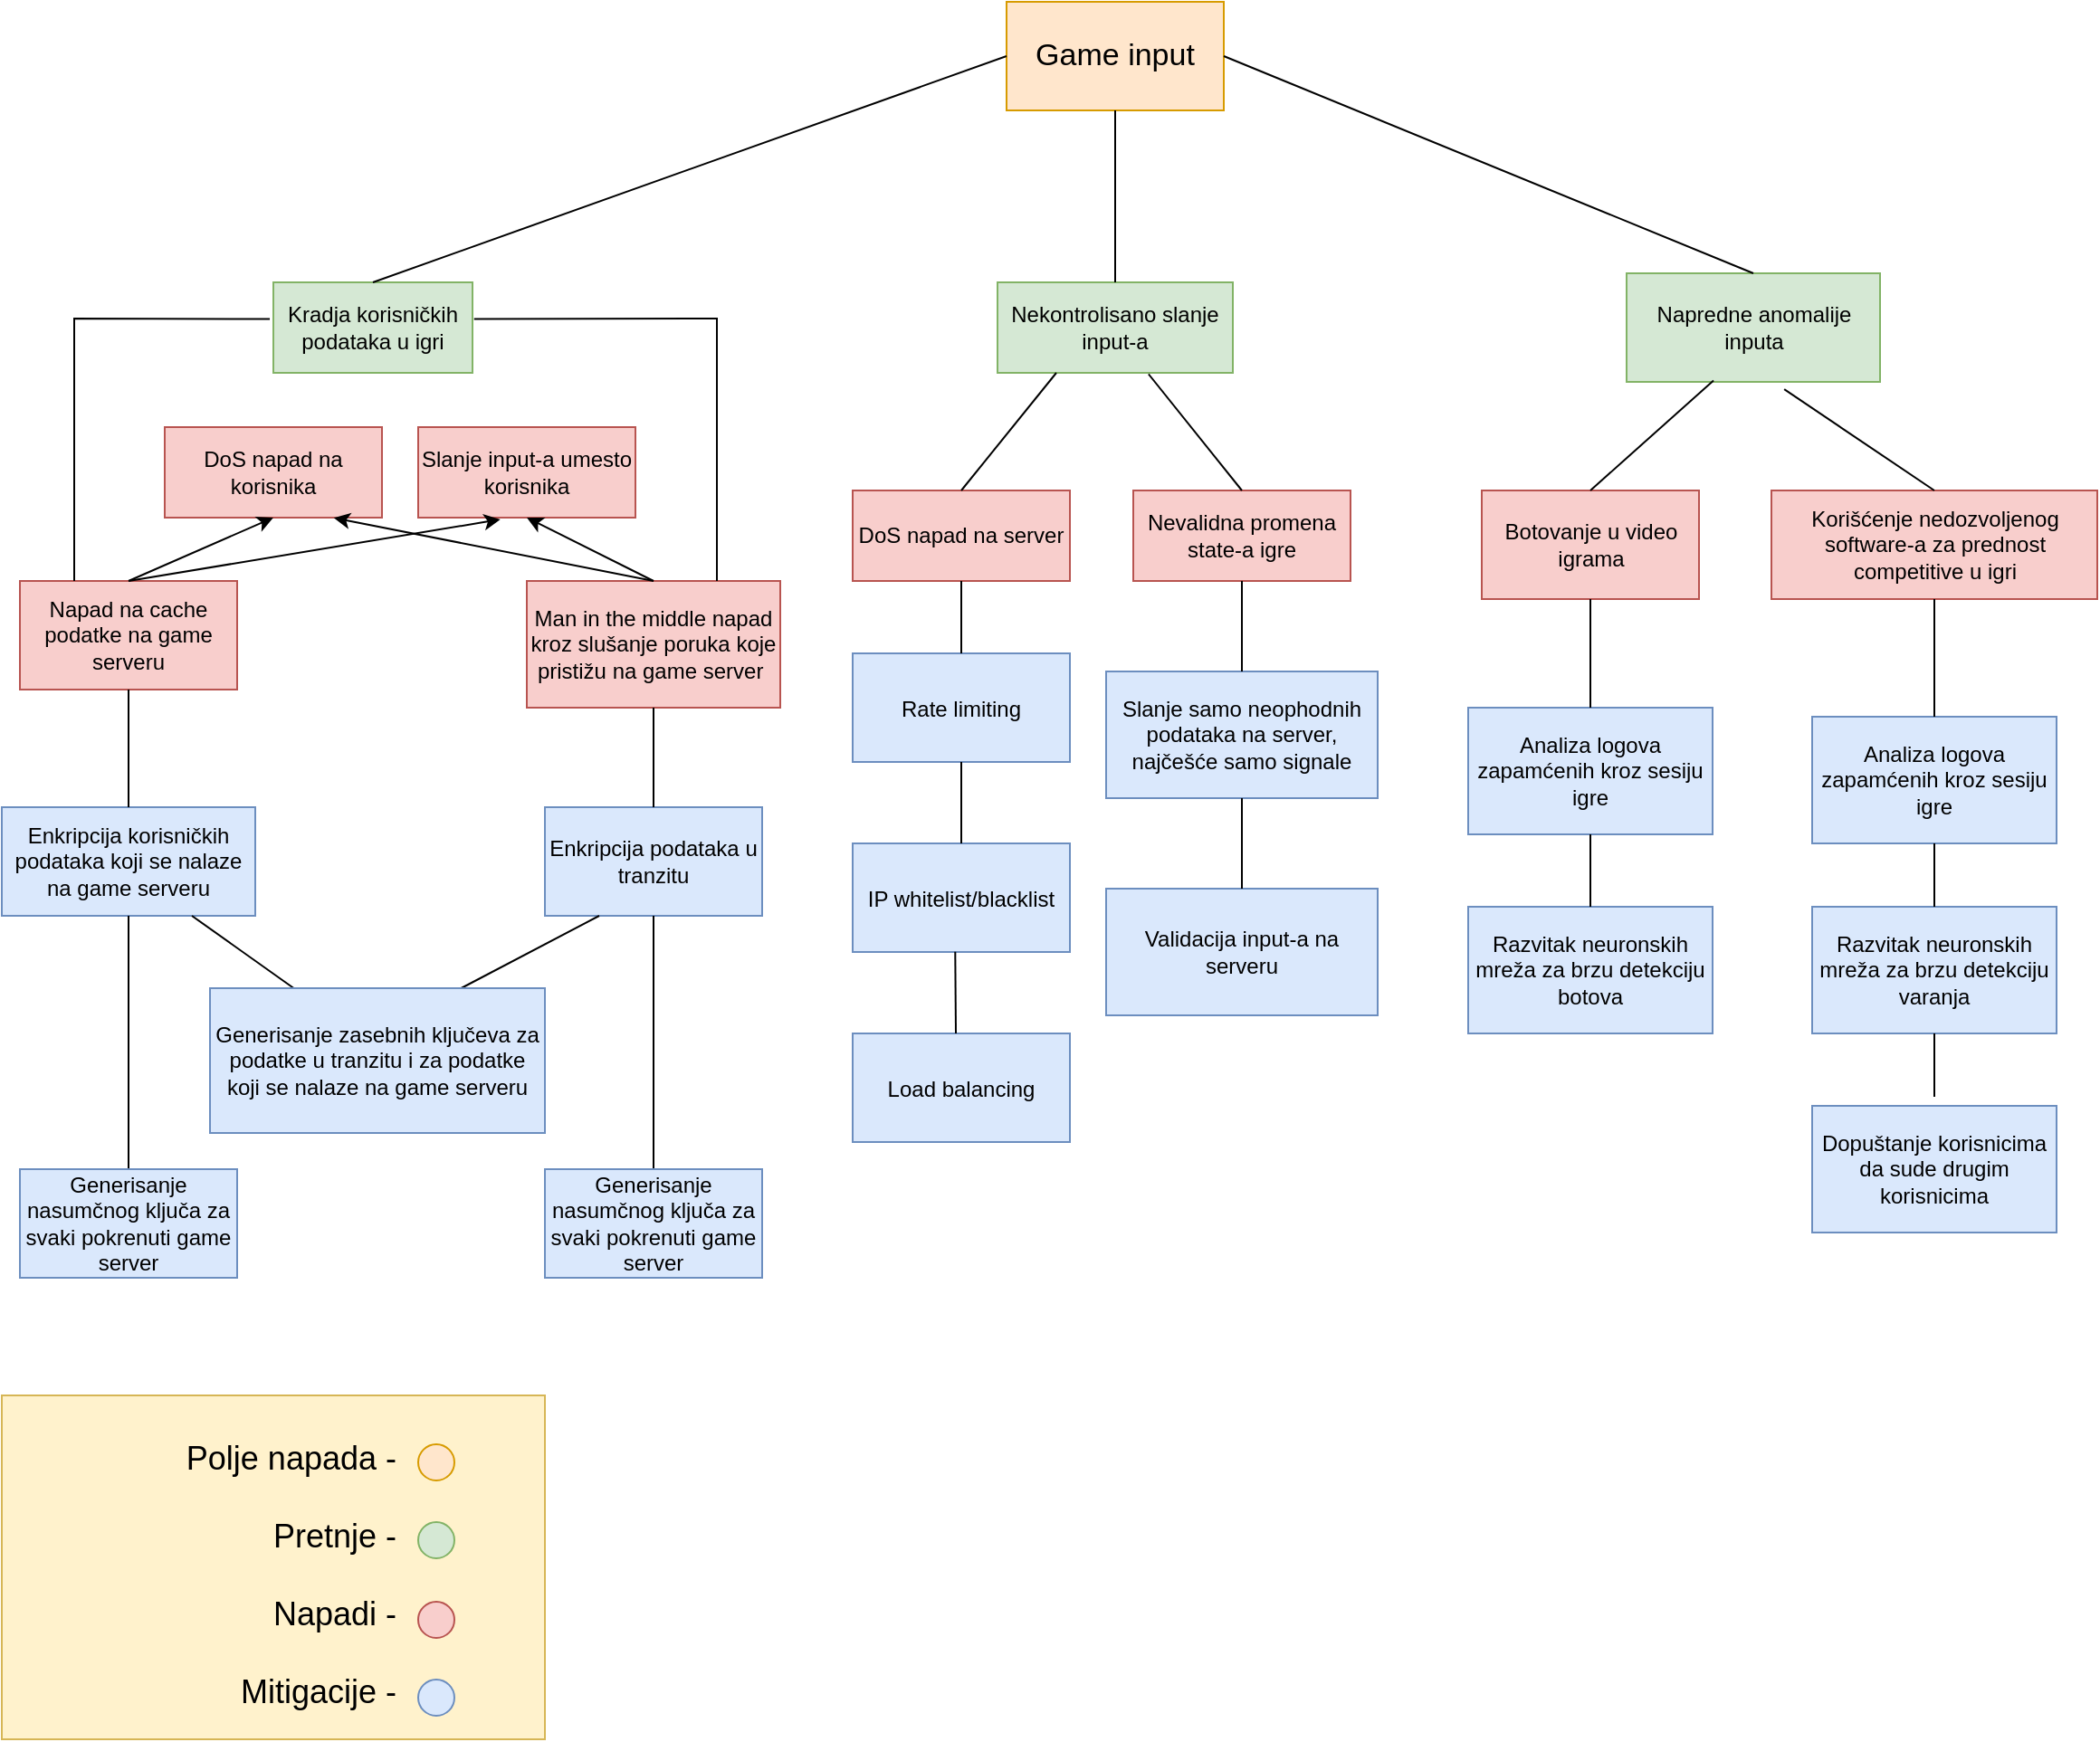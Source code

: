<mxfile version="20.7.4" type="device"><diagram id="ZOQlB_Mt9HWbarl2ANAv" name="Page-1"><mxGraphModel dx="1036" dy="654" grid="1" gridSize="10" guides="1" tooltips="1" connect="1" arrows="1" fold="1" page="1" pageScale="1" pageWidth="827" pageHeight="1169" math="0" shadow="0"><root><mxCell id="0"/><mxCell id="1" parent="0"/><mxCell id="0WUM1Osx7CaV00O7eMay-1" value="Kradja korisničkih podataka u igri" style="rounded=0;whiteSpace=wrap;html=1;fillColor=#d5e8d4;strokeColor=#82b366;" vertex="1" parent="1"><mxGeometry x="200" y="165" width="110" height="50" as="geometry"/></mxCell><mxCell id="0WUM1Osx7CaV00O7eMay-2" value="Slanje input-a umesto korisnika" style="rounded=0;whiteSpace=wrap;html=1;fillColor=#f8cecc;strokeColor=#b85450;" vertex="1" parent="1"><mxGeometry x="280" y="245" width="120" height="50" as="geometry"/></mxCell><mxCell id="0WUM1Osx7CaV00O7eMay-4" value="Nevalidna promena state-a igre" style="rounded=0;whiteSpace=wrap;html=1;fillColor=#f8cecc;strokeColor=#b85450;" vertex="1" parent="1"><mxGeometry x="675" y="280" width="120" height="50" as="geometry"/></mxCell><mxCell id="0WUM1Osx7CaV00O7eMay-5" value="DoS napad na korisnika" style="rounded=0;whiteSpace=wrap;html=1;fillColor=#f8cecc;strokeColor=#b85450;" vertex="1" parent="1"><mxGeometry x="140" y="245" width="120" height="50" as="geometry"/></mxCell><mxCell id="0WUM1Osx7CaV00O7eMay-7" value="Man in the middle napad kroz slušanje poruka koje pristižu na game server&amp;nbsp;" style="rounded=0;whiteSpace=wrap;html=1;fillColor=#f8cecc;strokeColor=#b85450;" vertex="1" parent="1"><mxGeometry x="340" y="330" width="140" height="70" as="geometry"/></mxCell><mxCell id="0WUM1Osx7CaV00O7eMay-8" value="Nekontrolisano slanje input-a" style="rounded=0;whiteSpace=wrap;html=1;fillColor=#d5e8d4;strokeColor=#82b366;" vertex="1" parent="1"><mxGeometry x="600" y="165" width="130" height="50" as="geometry"/></mxCell><mxCell id="0WUM1Osx7CaV00O7eMay-9" value="DoS napad na server" style="rounded=0;whiteSpace=wrap;html=1;fillColor=#f8cecc;strokeColor=#b85450;" vertex="1" parent="1"><mxGeometry x="520" y="280" width="120" height="50" as="geometry"/></mxCell><mxCell id="0WUM1Osx7CaV00O7eMay-10" value="" style="endArrow=none;html=1;rounded=0;entryX=0.25;entryY=1;entryDx=0;entryDy=0;exitX=0.5;exitY=0;exitDx=0;exitDy=0;" edge="1" parent="1" source="0WUM1Osx7CaV00O7eMay-9" target="0WUM1Osx7CaV00O7eMay-8"><mxGeometry width="50" height="50" relative="1" as="geometry"><mxPoint x="420" y="305" as="sourcePoint"/><mxPoint x="470" y="255" as="targetPoint"/></mxGeometry></mxCell><mxCell id="0WUM1Osx7CaV00O7eMay-11" value="" style="endArrow=none;html=1;rounded=0;entryX=0.642;entryY=1.014;entryDx=0;entryDy=0;entryPerimeter=0;exitX=0.5;exitY=0;exitDx=0;exitDy=0;" edge="1" parent="1" source="0WUM1Osx7CaV00O7eMay-4" target="0WUM1Osx7CaV00O7eMay-8"><mxGeometry width="50" height="50" relative="1" as="geometry"><mxPoint x="420" y="305" as="sourcePoint"/><mxPoint x="470" y="255" as="targetPoint"/></mxGeometry></mxCell><mxCell id="0WUM1Osx7CaV00O7eMay-12" value="" style="endArrow=none;html=1;rounded=0;entryX=1.008;entryY=0.405;entryDx=0;entryDy=0;entryPerimeter=0;exitX=0.75;exitY=0;exitDx=0;exitDy=0;" edge="1" parent="1" source="0WUM1Osx7CaV00O7eMay-7" target="0WUM1Osx7CaV00O7eMay-1"><mxGeometry width="50" height="50" relative="1" as="geometry"><mxPoint x="320" y="335" as="sourcePoint"/><mxPoint x="510" y="315" as="targetPoint"/><Array as="points"><mxPoint x="445" y="185"/></Array></mxGeometry></mxCell><mxCell id="0WUM1Osx7CaV00O7eMay-15" value="Napredne anomalije inputa" style="rounded=0;whiteSpace=wrap;html=1;fillColor=#d5e8d4;strokeColor=#82b366;" vertex="1" parent="1"><mxGeometry x="947.5" y="160" width="140" height="60" as="geometry"/></mxCell><mxCell id="0WUM1Osx7CaV00O7eMay-16" value="Botovanje u video igrama" style="rounded=0;whiteSpace=wrap;html=1;fillColor=#f8cecc;strokeColor=#b85450;" vertex="1" parent="1"><mxGeometry x="867.5" y="280" width="120" height="60" as="geometry"/></mxCell><mxCell id="0WUM1Osx7CaV00O7eMay-17" value="Korišćenje nedozvoljenog software-a za prednost competitive u igri" style="rounded=0;whiteSpace=wrap;html=1;fillColor=#f8cecc;strokeColor=#b85450;" vertex="1" parent="1"><mxGeometry x="1027.5" y="280" width="180" height="60" as="geometry"/></mxCell><mxCell id="0WUM1Osx7CaV00O7eMay-18" value="" style="endArrow=none;html=1;rounded=0;entryX=0.343;entryY=0.987;entryDx=0;entryDy=0;entryPerimeter=0;exitX=0.5;exitY=0;exitDx=0;exitDy=0;" edge="1" parent="1" source="0WUM1Osx7CaV00O7eMay-16" target="0WUM1Osx7CaV00O7eMay-15"><mxGeometry width="50" height="50" relative="1" as="geometry"><mxPoint x="937.5" y="270" as="sourcePoint"/><mxPoint x="987.5" y="220" as="targetPoint"/></mxGeometry></mxCell><mxCell id="0WUM1Osx7CaV00O7eMay-19" value="" style="endArrow=none;html=1;rounded=0;entryX=0.622;entryY=1.068;entryDx=0;entryDy=0;entryPerimeter=0;exitX=0.5;exitY=0;exitDx=0;exitDy=0;" edge="1" parent="1" source="0WUM1Osx7CaV00O7eMay-17" target="0WUM1Osx7CaV00O7eMay-15"><mxGeometry width="50" height="50" relative="1" as="geometry"><mxPoint x="1077.5" y="285" as="sourcePoint"/><mxPoint x="927.5" y="355" as="targetPoint"/></mxGeometry></mxCell><mxCell id="0WUM1Osx7CaV00O7eMay-20" value="Enkripcija podataka u tranzitu" style="rounded=0;whiteSpace=wrap;html=1;fillColor=#dae8fc;strokeColor=#6c8ebf;" vertex="1" parent="1"><mxGeometry x="350" y="455" width="120" height="60" as="geometry"/></mxCell><mxCell id="0WUM1Osx7CaV00O7eMay-22" value="Napad na cache podatke na game serveru" style="rounded=0;whiteSpace=wrap;html=1;fillColor=#f8cecc;strokeColor=#b85450;" vertex="1" parent="1"><mxGeometry x="60" y="330" width="120" height="60" as="geometry"/></mxCell><mxCell id="0WUM1Osx7CaV00O7eMay-24" value="" style="endArrow=none;html=1;rounded=0;entryX=-0.018;entryY=0.405;entryDx=0;entryDy=0;entryPerimeter=0;exitX=0.25;exitY=0;exitDx=0;exitDy=0;" edge="1" parent="1" source="0WUM1Osx7CaV00O7eMay-22" target="0WUM1Osx7CaV00O7eMay-1"><mxGeometry width="50" height="50" relative="1" as="geometry"><mxPoint x="240" y="365" as="sourcePoint"/><mxPoint x="290" y="315" as="targetPoint"/><Array as="points"><mxPoint x="90" y="185"/></Array></mxGeometry></mxCell><mxCell id="0WUM1Osx7CaV00O7eMay-25" value="" style="endArrow=none;html=1;rounded=0;exitX=0.5;exitY=0;exitDx=0;exitDy=0;entryX=0.5;entryY=1;entryDx=0;entryDy=0;" edge="1" parent="1" source="0WUM1Osx7CaV00O7eMay-20" target="0WUM1Osx7CaV00O7eMay-7"><mxGeometry width="50" height="50" relative="1" as="geometry"><mxPoint x="240" y="435" as="sourcePoint"/><mxPoint x="410" y="405" as="targetPoint"/></mxGeometry></mxCell><mxCell id="0WUM1Osx7CaV00O7eMay-26" value="" style="endArrow=classic;html=1;rounded=0;entryX=0.5;entryY=1;entryDx=0;entryDy=0;exitX=0.5;exitY=0;exitDx=0;exitDy=0;" edge="1" parent="1" source="0WUM1Osx7CaV00O7eMay-7" target="0WUM1Osx7CaV00O7eMay-2"><mxGeometry width="50" height="50" relative="1" as="geometry"><mxPoint x="250" y="335" as="sourcePoint"/><mxPoint x="300" y="285" as="targetPoint"/></mxGeometry></mxCell><mxCell id="0WUM1Osx7CaV00O7eMay-27" value="" style="endArrow=classic;html=1;rounded=0;entryX=0.778;entryY=1.002;entryDx=0;entryDy=0;entryPerimeter=0;exitX=0.5;exitY=0;exitDx=0;exitDy=0;" edge="1" parent="1" source="0WUM1Osx7CaV00O7eMay-7" target="0WUM1Osx7CaV00O7eMay-5"><mxGeometry width="50" height="50" relative="1" as="geometry"><mxPoint x="250" y="335" as="sourcePoint"/><mxPoint x="300" y="285" as="targetPoint"/></mxGeometry></mxCell><mxCell id="0WUM1Osx7CaV00O7eMay-28" value="" style="endArrow=classic;html=1;rounded=0;entryX=0.378;entryY=1.02;entryDx=0;entryDy=0;entryPerimeter=0;exitX=0.5;exitY=0;exitDx=0;exitDy=0;" edge="1" parent="1" source="0WUM1Osx7CaV00O7eMay-22" target="0WUM1Osx7CaV00O7eMay-2"><mxGeometry width="50" height="50" relative="1" as="geometry"><mxPoint x="250" y="335" as="sourcePoint"/><mxPoint x="300" y="285" as="targetPoint"/></mxGeometry></mxCell><mxCell id="0WUM1Osx7CaV00O7eMay-29" value="" style="endArrow=classic;html=1;rounded=0;entryX=0.5;entryY=1;entryDx=0;entryDy=0;exitX=0.5;exitY=0;exitDx=0;exitDy=0;" edge="1" parent="1" source="0WUM1Osx7CaV00O7eMay-22" target="0WUM1Osx7CaV00O7eMay-5"><mxGeometry width="50" height="50" relative="1" as="geometry"><mxPoint x="250" y="335" as="sourcePoint"/><mxPoint x="300" y="285" as="targetPoint"/></mxGeometry></mxCell><mxCell id="0WUM1Osx7CaV00O7eMay-30" value="Enkripcija korisničkih podataka koji se nalaze na game serveru" style="rounded=0;whiteSpace=wrap;html=1;fillColor=#dae8fc;strokeColor=#6c8ebf;" vertex="1" parent="1"><mxGeometry x="50" y="455" width="140" height="60" as="geometry"/></mxCell><mxCell id="0WUM1Osx7CaV00O7eMay-31" value="" style="endArrow=none;html=1;rounded=0;entryX=0.5;entryY=1;entryDx=0;entryDy=0;exitX=0.5;exitY=0;exitDx=0;exitDy=0;" edge="1" parent="1" source="0WUM1Osx7CaV00O7eMay-30" target="0WUM1Osx7CaV00O7eMay-22"><mxGeometry width="50" height="50" relative="1" as="geometry"><mxPoint x="200" y="455" as="sourcePoint"/><mxPoint x="250" y="405" as="targetPoint"/></mxGeometry></mxCell><mxCell id="0WUM1Osx7CaV00O7eMay-32" value="Generisanje nasumčnog ključa za svaki pokrenuti game server" style="rounded=0;whiteSpace=wrap;html=1;" vertex="1" parent="1"><mxGeometry x="350" y="655" width="120" height="60" as="geometry"/></mxCell><mxCell id="0WUM1Osx7CaV00O7eMay-33" value="" style="endArrow=none;html=1;rounded=0;entryX=0.5;entryY=1;entryDx=0;entryDy=0;exitX=0.5;exitY=0;exitDx=0;exitDy=0;" edge="1" parent="1" source="0WUM1Osx7CaV00O7eMay-32" target="0WUM1Osx7CaV00O7eMay-20"><mxGeometry width="50" height="50" relative="1" as="geometry"><mxPoint x="250" y="485" as="sourcePoint"/><mxPoint x="300" y="435" as="targetPoint"/></mxGeometry></mxCell><mxCell id="0WUM1Osx7CaV00O7eMay-34" value="" style="endArrow=none;html=1;rounded=0;entryX=0.5;entryY=1;entryDx=0;entryDy=0;exitX=0.5;exitY=0;exitDx=0;exitDy=0;" edge="1" parent="1" source="0WUM1Osx7CaV00O7eMay-35" target="0WUM1Osx7CaV00O7eMay-30"><mxGeometry width="50" height="50" relative="1" as="geometry"><mxPoint x="420" y="565.0" as="sourcePoint"/><mxPoint x="420" y="525" as="targetPoint"/></mxGeometry></mxCell><mxCell id="0WUM1Osx7CaV00O7eMay-35" value="Generisanje nasumčnog ključa za svaki pokrenuti game server" style="rounded=0;whiteSpace=wrap;html=1;" vertex="1" parent="1"><mxGeometry x="60" y="655" width="120" height="60" as="geometry"/></mxCell><mxCell id="0WUM1Osx7CaV00O7eMay-36" value="Generisanje zasebnih ključeva za podatke u tranzitu i za podatke koji se nalaze na game serveru" style="rounded=0;whiteSpace=wrap;html=1;" vertex="1" parent="1"><mxGeometry x="165" y="555" width="185" height="80" as="geometry"/></mxCell><mxCell id="0WUM1Osx7CaV00O7eMay-37" value="" style="endArrow=none;html=1;rounded=0;entryX=0.25;entryY=1;entryDx=0;entryDy=0;exitX=0.75;exitY=0;exitDx=0;exitDy=0;" edge="1" parent="1" source="0WUM1Osx7CaV00O7eMay-36" target="0WUM1Osx7CaV00O7eMay-20"><mxGeometry width="50" height="50" relative="1" as="geometry"><mxPoint x="250" y="525" as="sourcePoint"/><mxPoint x="300" y="475" as="targetPoint"/></mxGeometry></mxCell><mxCell id="0WUM1Osx7CaV00O7eMay-38" value="" style="endArrow=none;html=1;rounded=0;entryX=0.75;entryY=1;entryDx=0;entryDy=0;exitX=0.25;exitY=0;exitDx=0;exitDy=0;" edge="1" parent="1" source="0WUM1Osx7CaV00O7eMay-36" target="0WUM1Osx7CaV00O7eMay-30"><mxGeometry width="50" height="50" relative="1" as="geometry"><mxPoint x="250" y="525" as="sourcePoint"/><mxPoint x="300" y="475" as="targetPoint"/></mxGeometry></mxCell><mxCell id="0WUM1Osx7CaV00O7eMay-39" value="Generisanje nasumčnog ključa za svaki pokrenuti game server" style="rounded=0;whiteSpace=wrap;html=1;fillColor=#dae8fc;strokeColor=#6c8ebf;" vertex="1" parent="1"><mxGeometry x="60" y="655" width="120" height="60" as="geometry"/></mxCell><mxCell id="0WUM1Osx7CaV00O7eMay-40" value="Generisanje zasebnih ključeva za podatke u tranzitu i za podatke koji se nalaze na game serveru" style="rounded=0;whiteSpace=wrap;html=1;fillColor=#dae8fc;strokeColor=#6c8ebf;" vertex="1" parent="1"><mxGeometry x="165" y="555" width="185" height="80" as="geometry"/></mxCell><mxCell id="0WUM1Osx7CaV00O7eMay-41" value="Generisanje nasumčnog ključa za svaki pokrenuti game server" style="rounded=0;whiteSpace=wrap;html=1;fillColor=#dae8fc;strokeColor=#6c8ebf;" vertex="1" parent="1"><mxGeometry x="350" y="655" width="120" height="60" as="geometry"/></mxCell><mxCell id="0WUM1Osx7CaV00O7eMay-42" value="Slanje samo neophodnih podataka na server, najčešće samo signale" style="rounded=0;whiteSpace=wrap;html=1;fillColor=#dae8fc;strokeColor=#6c8ebf;" vertex="1" parent="1"><mxGeometry x="660" y="380" width="150" height="70" as="geometry"/></mxCell><mxCell id="0WUM1Osx7CaV00O7eMay-43" value="Validacija input-a na serveru" style="rounded=0;whiteSpace=wrap;html=1;fillColor=#dae8fc;strokeColor=#6c8ebf;" vertex="1" parent="1"><mxGeometry x="660" y="500" width="150" height="70" as="geometry"/></mxCell><mxCell id="0WUM1Osx7CaV00O7eMay-44" value="" style="endArrow=none;html=1;rounded=0;entryX=0.5;entryY=1;entryDx=0;entryDy=0;" edge="1" parent="1" source="0WUM1Osx7CaV00O7eMay-42" target="0WUM1Osx7CaV00O7eMay-4"><mxGeometry width="50" height="50" relative="1" as="geometry"><mxPoint x="660" y="515" as="sourcePoint"/><mxPoint x="710" y="465" as="targetPoint"/></mxGeometry></mxCell><mxCell id="0WUM1Osx7CaV00O7eMay-45" value="" style="endArrow=none;html=1;rounded=0;entryX=0.5;entryY=1;entryDx=0;entryDy=0;exitX=0.5;exitY=0;exitDx=0;exitDy=0;" edge="1" parent="1" source="0WUM1Osx7CaV00O7eMay-43" target="0WUM1Osx7CaV00O7eMay-42"><mxGeometry width="50" height="50" relative="1" as="geometry"><mxPoint x="743.25" y="405" as="sourcePoint"/><mxPoint x="740" y="340" as="targetPoint"/></mxGeometry></mxCell><mxCell id="0WUM1Osx7CaV00O7eMay-46" value="Analiza logova zapamćenih kroz sesiju igre" style="rounded=0;whiteSpace=wrap;html=1;fillColor=#dae8fc;strokeColor=#6c8ebf;" vertex="1" parent="1"><mxGeometry x="860" y="400" width="135" height="70" as="geometry"/></mxCell><mxCell id="0WUM1Osx7CaV00O7eMay-47" value="Analiza logova zapamćenih kroz sesiju igre" style="rounded=0;whiteSpace=wrap;html=1;fillColor=#dae8fc;strokeColor=#6c8ebf;" vertex="1" parent="1"><mxGeometry x="1050" y="405" width="135" height="70" as="geometry"/></mxCell><mxCell id="0WUM1Osx7CaV00O7eMay-48" value="Razvitak neuronskih mreža za brzu detekciju botova" style="rounded=0;whiteSpace=wrap;html=1;fillColor=#dae8fc;strokeColor=#6c8ebf;" vertex="1" parent="1"><mxGeometry x="860" y="510" width="135" height="70" as="geometry"/></mxCell><mxCell id="0WUM1Osx7CaV00O7eMay-49" value="Razvitak neuronskih mreža za brzu detekciju varanja" style="rounded=0;whiteSpace=wrap;html=1;fillColor=#dae8fc;strokeColor=#6c8ebf;" vertex="1" parent="1"><mxGeometry x="1050" y="510" width="135" height="70" as="geometry"/></mxCell><mxCell id="0WUM1Osx7CaV00O7eMay-50" value="Dopuštanje korisnicima da sude drugim korisnicima" style="rounded=0;whiteSpace=wrap;html=1;fillColor=#dae8fc;strokeColor=#6c8ebf;" vertex="1" parent="1"><mxGeometry x="1050" y="620" width="135" height="70" as="geometry"/></mxCell><mxCell id="0WUM1Osx7CaV00O7eMay-51" value="" style="endArrow=none;html=1;rounded=0;entryX=0.5;entryY=1;entryDx=0;entryDy=0;exitX=0.5;exitY=0;exitDx=0;exitDy=0;" edge="1" parent="1" source="0WUM1Osx7CaV00O7eMay-47" target="0WUM1Osx7CaV00O7eMay-17"><mxGeometry width="50" height="50" relative="1" as="geometry"><mxPoint x="977.5" y="575" as="sourcePoint"/><mxPoint x="1027.5" y="525" as="targetPoint"/></mxGeometry></mxCell><mxCell id="0WUM1Osx7CaV00O7eMay-52" value="" style="endArrow=none;html=1;rounded=0;entryX=0.5;entryY=1;entryDx=0;entryDy=0;exitX=0.5;exitY=0;exitDx=0;exitDy=0;" edge="1" parent="1" source="0WUM1Osx7CaV00O7eMay-49" target="0WUM1Osx7CaV00O7eMay-47"><mxGeometry width="50" height="50" relative="1" as="geometry"><mxPoint x="977.5" y="575" as="sourcePoint"/><mxPoint x="1027.5" y="525" as="targetPoint"/></mxGeometry></mxCell><mxCell id="0WUM1Osx7CaV00O7eMay-54" value="" style="endArrow=none;html=1;rounded=0;entryX=0.5;entryY=1;entryDx=0;entryDy=0;" edge="1" parent="1" target="0WUM1Osx7CaV00O7eMay-49"><mxGeometry width="50" height="50" relative="1" as="geometry"><mxPoint x="1117.5" y="615" as="sourcePoint"/><mxPoint x="1027.5" y="525" as="targetPoint"/></mxGeometry></mxCell><mxCell id="0WUM1Osx7CaV00O7eMay-55" value="" style="endArrow=none;html=1;rounded=0;entryX=0.5;entryY=1;entryDx=0;entryDy=0;exitX=0.5;exitY=0;exitDx=0;exitDy=0;" edge="1" parent="1" source="0WUM1Osx7CaV00O7eMay-46" target="0WUM1Osx7CaV00O7eMay-16"><mxGeometry width="50" height="50" relative="1" as="geometry"><mxPoint x="977.5" y="575" as="sourcePoint"/><mxPoint x="1027.5" y="525" as="targetPoint"/></mxGeometry></mxCell><mxCell id="0WUM1Osx7CaV00O7eMay-56" value="" style="endArrow=none;html=1;rounded=0;entryX=0.5;entryY=1;entryDx=0;entryDy=0;exitX=0.5;exitY=0;exitDx=0;exitDy=0;" edge="1" parent="1" source="0WUM1Osx7CaV00O7eMay-48" target="0WUM1Osx7CaV00O7eMay-46"><mxGeometry width="50" height="50" relative="1" as="geometry"><mxPoint x="977.5" y="575" as="sourcePoint"/><mxPoint x="1027.5" y="525" as="targetPoint"/></mxGeometry></mxCell><mxCell id="0WUM1Osx7CaV00O7eMay-57" value="&lt;font style=&quot;font-size: 17px;&quot;&gt;Game input&lt;/font&gt;" style="rounded=0;whiteSpace=wrap;html=1;fillColor=#ffe6cc;strokeColor=#d79b00;" vertex="1" parent="1"><mxGeometry x="605" y="10" width="120" height="60" as="geometry"/></mxCell><mxCell id="0WUM1Osx7CaV00O7eMay-58" value="" style="endArrow=none;html=1;rounded=0;fontSize=17;entryX=0;entryY=0.5;entryDx=0;entryDy=0;exitX=0.5;exitY=0;exitDx=0;exitDy=0;" edge="1" parent="1" source="0WUM1Osx7CaV00O7eMay-1" target="0WUM1Osx7CaV00O7eMay-57"><mxGeometry width="50" height="50" relative="1" as="geometry"><mxPoint x="600" y="360" as="sourcePoint"/><mxPoint x="650" y="310" as="targetPoint"/></mxGeometry></mxCell><mxCell id="0WUM1Osx7CaV00O7eMay-60" value="" style="endArrow=none;html=1;rounded=0;fontSize=17;entryX=0.5;entryY=1;entryDx=0;entryDy=0;exitX=0.5;exitY=0;exitDx=0;exitDy=0;" edge="1" parent="1" source="0WUM1Osx7CaV00O7eMay-8" target="0WUM1Osx7CaV00O7eMay-57"><mxGeometry width="50" height="50" relative="1" as="geometry"><mxPoint x="600" y="360" as="sourcePoint"/><mxPoint x="650" y="310" as="targetPoint"/></mxGeometry></mxCell><mxCell id="0WUM1Osx7CaV00O7eMay-61" value="" style="endArrow=none;html=1;rounded=0;fontSize=17;entryX=1;entryY=0.5;entryDx=0;entryDy=0;exitX=0.5;exitY=0;exitDx=0;exitDy=0;" edge="1" parent="1" source="0WUM1Osx7CaV00O7eMay-15" target="0WUM1Osx7CaV00O7eMay-57"><mxGeometry width="50" height="50" relative="1" as="geometry"><mxPoint x="600" y="360" as="sourcePoint"/><mxPoint x="650" y="310" as="targetPoint"/></mxGeometry></mxCell><mxCell id="0WUM1Osx7CaV00O7eMay-62" value="&lt;font style=&quot;font-size: 12px;&quot;&gt;Rate limiting&lt;/font&gt;" style="rounded=0;whiteSpace=wrap;html=1;fontSize=17;fillColor=#dae8fc;strokeColor=#6c8ebf;" vertex="1" parent="1"><mxGeometry x="520" y="370" width="120" height="60" as="geometry"/></mxCell><mxCell id="0WUM1Osx7CaV00O7eMay-63" value="&lt;font style=&quot;font-size: 12px;&quot;&gt;IP whitelist/blacklist&lt;/font&gt;" style="rounded=0;whiteSpace=wrap;html=1;fontSize=17;fillColor=#dae8fc;strokeColor=#6c8ebf;" vertex="1" parent="1"><mxGeometry x="520" y="475" width="120" height="60" as="geometry"/></mxCell><mxCell id="0WUM1Osx7CaV00O7eMay-64" value="&lt;font style=&quot;font-size: 12px;&quot;&gt;Load balancing&lt;/font&gt;" style="rounded=0;whiteSpace=wrap;html=1;fontSize=17;fillColor=#dae8fc;strokeColor=#6c8ebf;" vertex="1" parent="1"><mxGeometry x="520" y="580" width="120" height="60" as="geometry"/></mxCell><mxCell id="0WUM1Osx7CaV00O7eMay-65" value="" style="endArrow=none;html=1;rounded=0;fontSize=12;entryX=0.5;entryY=1;entryDx=0;entryDy=0;" edge="1" parent="1" target="0WUM1Osx7CaV00O7eMay-9"><mxGeometry width="50" height="50" relative="1" as="geometry"><mxPoint x="580" y="370" as="sourcePoint"/><mxPoint x="620" y="460" as="targetPoint"/></mxGeometry></mxCell><mxCell id="0WUM1Osx7CaV00O7eMay-66" value="" style="endArrow=none;html=1;rounded=0;fontSize=12;entryX=0.5;entryY=1;entryDx=0;entryDy=0;exitX=0.5;exitY=0;exitDx=0;exitDy=0;" edge="1" parent="1" source="0WUM1Osx7CaV00O7eMay-63" target="0WUM1Osx7CaV00O7eMay-62"><mxGeometry width="50" height="50" relative="1" as="geometry"><mxPoint x="580" y="470" as="sourcePoint"/><mxPoint x="620" y="460" as="targetPoint"/></mxGeometry></mxCell><mxCell id="0WUM1Osx7CaV00O7eMay-67" value="" style="endArrow=none;html=1;rounded=0;fontSize=12;entryX=0.472;entryY=0.998;entryDx=0;entryDy=0;entryPerimeter=0;" edge="1" parent="1" target="0WUM1Osx7CaV00O7eMay-63"><mxGeometry width="50" height="50" relative="1" as="geometry"><mxPoint x="577" y="580" as="sourcePoint"/><mxPoint x="590" y="440" as="targetPoint"/></mxGeometry></mxCell><mxCell id="0WUM1Osx7CaV00O7eMay-68" value="" style="rounded=0;whiteSpace=wrap;html=1;fontSize=12;fillColor=#fff2cc;strokeColor=#d6b656;" vertex="1" parent="1"><mxGeometry x="50" y="780" width="300" height="190" as="geometry"/></mxCell><mxCell id="0WUM1Osx7CaV00O7eMay-69" value="&lt;div style=&quot;font-size: 18px;&quot;&gt;&lt;span style=&quot;background-color: initial;&quot;&gt;&lt;font style=&quot;font-size: 18px;&quot;&gt;Polje napada -&lt;/font&gt;&lt;/span&gt;&lt;/div&gt;&lt;font style=&quot;font-size: 18px;&quot;&gt;&lt;div style=&quot;&quot;&gt;&lt;br&gt;&lt;/div&gt;&lt;div style=&quot;&quot;&gt;&lt;span style=&quot;background-color: initial;&quot;&gt;Pretnje -&lt;/span&gt;&lt;/div&gt;&lt;div style=&quot;&quot;&gt;&lt;br&gt;&lt;/div&gt;&lt;div style=&quot;&quot;&gt;&lt;span style=&quot;background-color: initial;&quot;&gt;Napadi -&lt;/span&gt;&lt;/div&gt;&lt;div style=&quot;&quot;&gt;&lt;br&gt;&lt;/div&gt;&lt;div style=&quot;&quot;&gt;&lt;span style=&quot;background-color: initial;&quot;&gt;Mitigacije -&lt;/span&gt;&lt;/div&gt;&lt;/font&gt;" style="text;html=1;strokeColor=none;fillColor=none;align=right;verticalAlign=middle;whiteSpace=wrap;rounded=0;fontSize=12;" vertex="1" parent="1"><mxGeometry x="60" y="800" width="210" height="160" as="geometry"/></mxCell><mxCell id="0WUM1Osx7CaV00O7eMay-70" value="" style="ellipse;whiteSpace=wrap;html=1;aspect=fixed;fontSize=20;fillColor=#ffe6cc;strokeColor=#d79b00;" vertex="1" parent="1"><mxGeometry x="280" y="807" width="20" height="20" as="geometry"/></mxCell><mxCell id="0WUM1Osx7CaV00O7eMay-71" value="" style="ellipse;whiteSpace=wrap;html=1;aspect=fixed;fontSize=20;fillColor=#d5e8d4;strokeColor=#82b366;" vertex="1" parent="1"><mxGeometry x="280" y="850" width="20" height="20" as="geometry"/></mxCell><mxCell id="0WUM1Osx7CaV00O7eMay-72" value="" style="ellipse;whiteSpace=wrap;html=1;aspect=fixed;fontSize=20;fillColor=#f8cecc;strokeColor=#b85450;" vertex="1" parent="1"><mxGeometry x="280" y="894" width="20" height="20" as="geometry"/></mxCell><mxCell id="0WUM1Osx7CaV00O7eMay-75" value="" style="ellipse;whiteSpace=wrap;html=1;aspect=fixed;fontSize=20;fillColor=#dae8fc;strokeColor=#6c8ebf;" vertex="1" parent="1"><mxGeometry x="280" y="937" width="20" height="20" as="geometry"/></mxCell></root></mxGraphModel></diagram></mxfile>